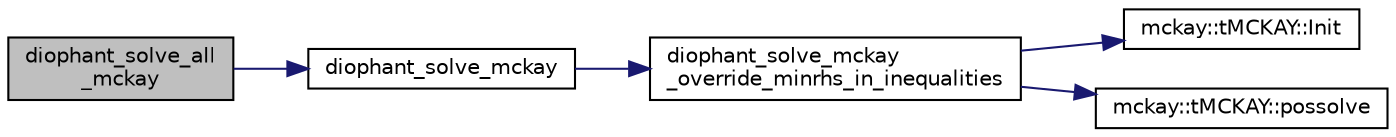 digraph "diophant_solve_all_mckay"
{
  edge [fontname="Helvetica",fontsize="10",labelfontname="Helvetica",labelfontsize="10"];
  node [fontname="Helvetica",fontsize="10",shape=record];
  rankdir="LR";
  Node18 [label="diophant_solve_all\l_mckay",height=0.2,width=0.4,color="black", fillcolor="grey75", style="filled", fontcolor="black"];
  Node18 -> Node19 [color="midnightblue",fontsize="10",style="solid",fontname="Helvetica"];
  Node19 [label="diophant_solve_mckay",height=0.2,width=0.4,color="black", fillcolor="white", style="filled",URL="$dc/dfe/diophant_8_c.html#a13197239f146dbec9e369244a28e6fb5"];
  Node19 -> Node20 [color="midnightblue",fontsize="10",style="solid",fontname="Helvetica"];
  Node20 [label="diophant_solve_mckay\l_override_minrhs_in_inequalities",height=0.2,width=0.4,color="black", fillcolor="white", style="filled",URL="$dc/dfe/diophant_8_c.html#ade26681e912db350f0d405ccdb340519"];
  Node20 -> Node21 [color="midnightblue",fontsize="10",style="solid",fontname="Helvetica"];
  Node21 [label="mckay::tMCKAY::Init",height=0.2,width=0.4,color="black", fillcolor="white", style="filled",URL="$d6/ddf/classmckay_1_1t_m_c_k_a_y.html#a04d009389cf387ded3ff067ff0f0588d"];
  Node20 -> Node22 [color="midnightblue",fontsize="10",style="solid",fontname="Helvetica"];
  Node22 [label="mckay::tMCKAY::possolve",height=0.2,width=0.4,color="black", fillcolor="white", style="filled",URL="$d6/ddf/classmckay_1_1t_m_c_k_a_y.html#a1791dc846f3d51ac42c1afdd9b944864"];
}
